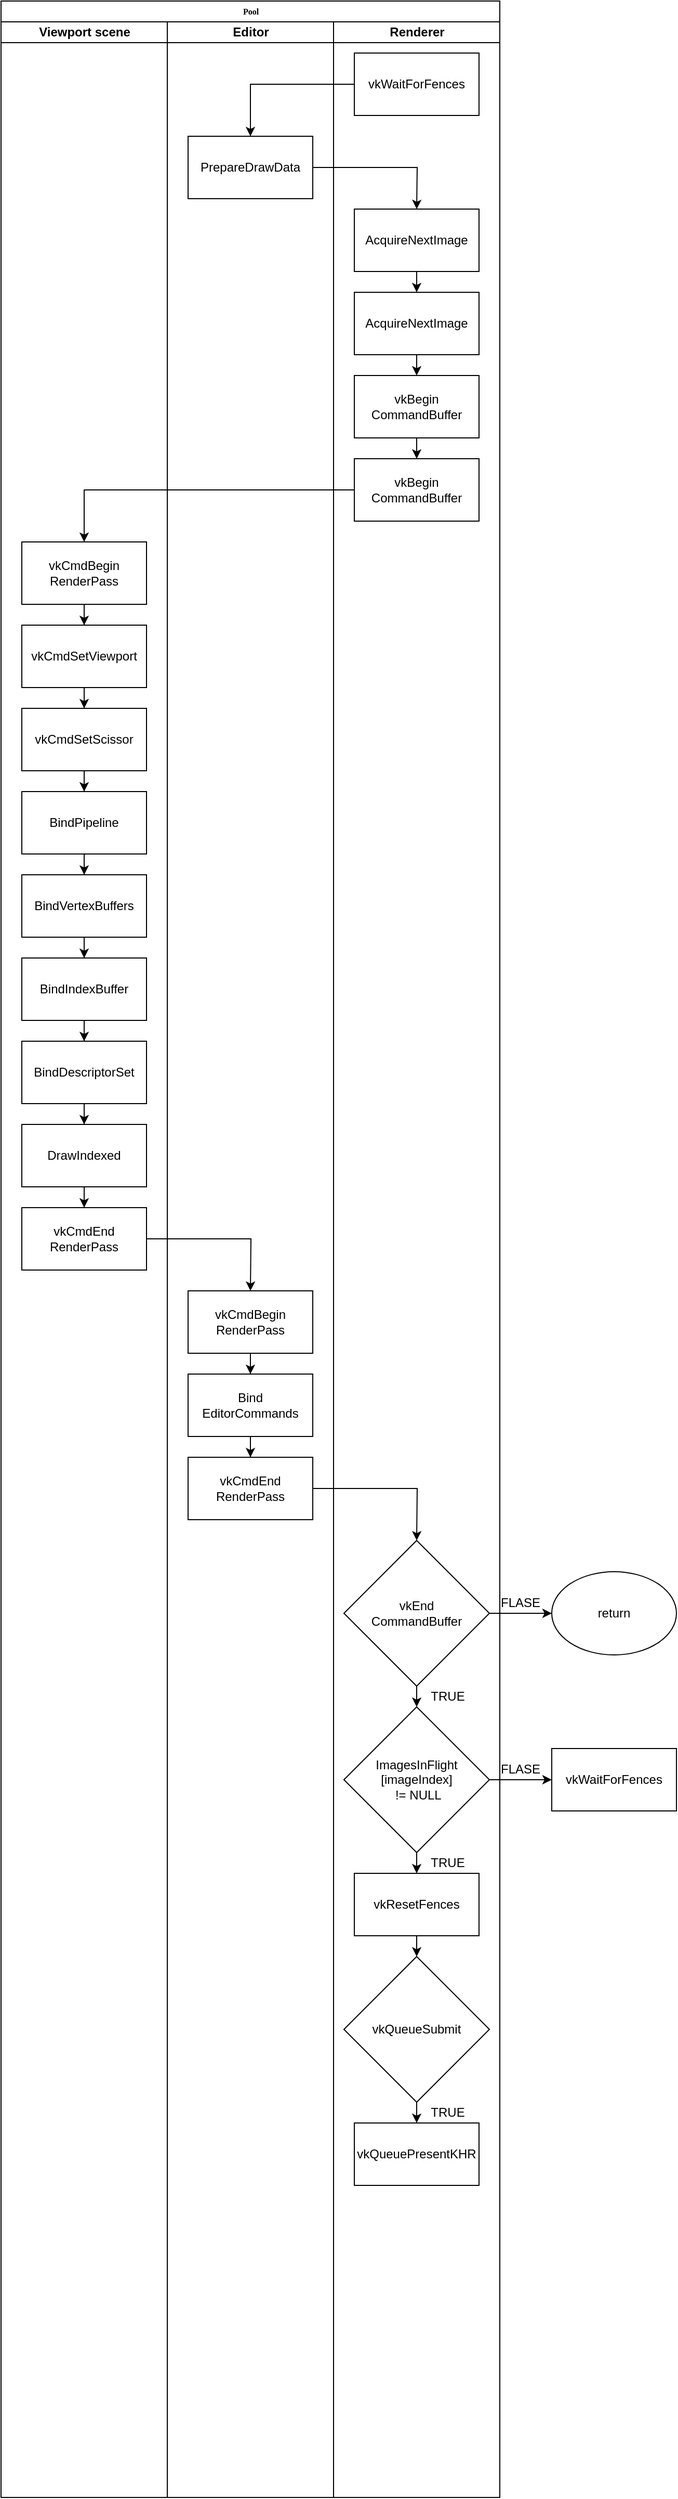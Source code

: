 <mxfile version="13.4.4" type="github">
  <diagram name="Page-1" id="74e2e168-ea6b-b213-b513-2b3c1d86103e">
    <mxGraphModel dx="1422" dy="831" grid="1" gridSize="10" guides="1" tooltips="1" connect="1" arrows="1" fold="1" page="1" pageScale="1" pageWidth="1100" pageHeight="850" background="#ffffff" math="0" shadow="0">
      <root>
        <mxCell id="0" />
        <mxCell id="1" parent="0" />
        <mxCell id="77e6c97f196da883-1" value="Pool" style="swimlane;html=1;childLayout=stackLayout;startSize=20;rounded=0;shadow=0;labelBackgroundColor=none;strokeWidth=1;fontFamily=Verdana;fontSize=8;align=center;" parent="1" vertex="1">
          <mxGeometry x="70" y="40" width="480" height="2400" as="geometry" />
        </mxCell>
        <mxCell id="77e6c97f196da883-2" value="Viewport scene" style="swimlane;html=1;startSize=20;" parent="77e6c97f196da883-1" vertex="1">
          <mxGeometry y="20" width="160" height="2380" as="geometry" />
        </mxCell>
        <mxCell id="-olnkPryjlI2RZESpc9u-22" value="" style="edgeStyle=orthogonalEdgeStyle;rounded=0;orthogonalLoop=1;jettySize=auto;html=1;" edge="1" parent="77e6c97f196da883-2" source="-olnkPryjlI2RZESpc9u-19" target="-olnkPryjlI2RZESpc9u-21">
          <mxGeometry relative="1" as="geometry" />
        </mxCell>
        <mxCell id="-olnkPryjlI2RZESpc9u-24" value="" style="edgeStyle=orthogonalEdgeStyle;rounded=0;orthogonalLoop=1;jettySize=auto;html=1;" edge="1" parent="77e6c97f196da883-2" source="-olnkPryjlI2RZESpc9u-21" target="-olnkPryjlI2RZESpc9u-23">
          <mxGeometry relative="1" as="geometry" />
        </mxCell>
        <mxCell id="-olnkPryjlI2RZESpc9u-26" value="" style="edgeStyle=orthogonalEdgeStyle;rounded=0;orthogonalLoop=1;jettySize=auto;html=1;" edge="1" parent="77e6c97f196da883-2" source="-olnkPryjlI2RZESpc9u-23" target="-olnkPryjlI2RZESpc9u-25">
          <mxGeometry relative="1" as="geometry" />
        </mxCell>
        <mxCell id="-olnkPryjlI2RZESpc9u-28" value="" style="edgeStyle=orthogonalEdgeStyle;rounded=0;orthogonalLoop=1;jettySize=auto;html=1;" edge="1" parent="77e6c97f196da883-2" source="-olnkPryjlI2RZESpc9u-25" target="-olnkPryjlI2RZESpc9u-27">
          <mxGeometry relative="1" as="geometry" />
        </mxCell>
        <mxCell id="-olnkPryjlI2RZESpc9u-30" value="" style="edgeStyle=orthogonalEdgeStyle;rounded=0;orthogonalLoop=1;jettySize=auto;html=1;" edge="1" parent="77e6c97f196da883-2" source="-olnkPryjlI2RZESpc9u-27" target="-olnkPryjlI2RZESpc9u-29">
          <mxGeometry relative="1" as="geometry" />
        </mxCell>
        <mxCell id="-olnkPryjlI2RZESpc9u-32" value="" style="edgeStyle=orthogonalEdgeStyle;rounded=0;orthogonalLoop=1;jettySize=auto;html=1;" edge="1" parent="77e6c97f196da883-2" source="-olnkPryjlI2RZESpc9u-29" target="-olnkPryjlI2RZESpc9u-31">
          <mxGeometry relative="1" as="geometry" />
        </mxCell>
        <mxCell id="-olnkPryjlI2RZESpc9u-34" value="" style="edgeStyle=orthogonalEdgeStyle;rounded=0;orthogonalLoop=1;jettySize=auto;html=1;" edge="1" parent="77e6c97f196da883-2" source="-olnkPryjlI2RZESpc9u-31" target="-olnkPryjlI2RZESpc9u-33">
          <mxGeometry relative="1" as="geometry" />
        </mxCell>
        <mxCell id="-olnkPryjlI2RZESpc9u-36" style="edgeStyle=orthogonalEdgeStyle;rounded=0;orthogonalLoop=1;jettySize=auto;html=1;entryX=0.5;entryY=0;entryDx=0;entryDy=0;" edge="1" parent="77e6c97f196da883-2" source="-olnkPryjlI2RZESpc9u-33" target="-olnkPryjlI2RZESpc9u-35">
          <mxGeometry relative="1" as="geometry" />
        </mxCell>
        <mxCell id="-olnkPryjlI2RZESpc9u-33" value="DrawIndexed" style="rounded=0;whiteSpace=wrap;html=1;" vertex="1" parent="77e6c97f196da883-2">
          <mxGeometry x="20" y="1060" width="120" height="60" as="geometry" />
        </mxCell>
        <mxCell id="-olnkPryjlI2RZESpc9u-31" value="BindDescriptorSet" style="rounded=0;whiteSpace=wrap;html=1;" vertex="1" parent="77e6c97f196da883-2">
          <mxGeometry x="20" y="980" width="120" height="60" as="geometry" />
        </mxCell>
        <mxCell id="-olnkPryjlI2RZESpc9u-29" value="BindIndexBuffer" style="rounded=0;whiteSpace=wrap;html=1;" vertex="1" parent="77e6c97f196da883-2">
          <mxGeometry x="20" y="900" width="120" height="60" as="geometry" />
        </mxCell>
        <mxCell id="-olnkPryjlI2RZESpc9u-27" value="BindVertexBuffers" style="rounded=0;whiteSpace=wrap;html=1;" vertex="1" parent="77e6c97f196da883-2">
          <mxGeometry x="20" y="820" width="120" height="60" as="geometry" />
        </mxCell>
        <mxCell id="-olnkPryjlI2RZESpc9u-25" value="BindPipeline" style="rounded=0;whiteSpace=wrap;html=1;" vertex="1" parent="77e6c97f196da883-2">
          <mxGeometry x="20" y="740" width="120" height="60" as="geometry" />
        </mxCell>
        <mxCell id="-olnkPryjlI2RZESpc9u-23" value="vkCmdSetScissor" style="rounded=0;whiteSpace=wrap;html=1;" vertex="1" parent="77e6c97f196da883-2">
          <mxGeometry x="20" y="660" width="120" height="60" as="geometry" />
        </mxCell>
        <mxCell id="-olnkPryjlI2RZESpc9u-21" value="vkCmdSetViewport" style="rounded=0;whiteSpace=wrap;html=1;" vertex="1" parent="77e6c97f196da883-2">
          <mxGeometry x="20" y="580" width="120" height="60" as="geometry" />
        </mxCell>
        <mxCell id="-olnkPryjlI2RZESpc9u-19" value="&lt;div&gt;vkCmdBegin&lt;/div&gt;&lt;div&gt;RenderPass&lt;/div&gt;" style="rounded=0;whiteSpace=wrap;html=1;" vertex="1" parent="77e6c97f196da883-2">
          <mxGeometry x="20" y="500" width="120" height="60" as="geometry" />
        </mxCell>
        <mxCell id="-olnkPryjlI2RZESpc9u-35" value="&lt;div&gt;vkCmdEnd&lt;/div&gt;&lt;div&gt;RenderPass&lt;/div&gt;" style="rounded=0;whiteSpace=wrap;html=1;" vertex="1" parent="77e6c97f196da883-2">
          <mxGeometry x="20" y="1140" width="120" height="60" as="geometry" />
        </mxCell>
        <mxCell id="77e6c97f196da883-39" style="edgeStyle=orthogonalEdgeStyle;rounded=1;html=1;labelBackgroundColor=none;startArrow=none;startFill=0;startSize=5;endArrow=classicThin;endFill=1;endSize=5;jettySize=auto;orthogonalLoop=1;strokeWidth=1;fontFamily=Verdana;fontSize=8" parent="77e6c97f196da883-1" edge="1">
          <mxGeometry relative="1" as="geometry">
            <mxPoint x="600" y="690" as="sourcePoint" />
          </mxGeometry>
        </mxCell>
        <mxCell id="77e6c97f196da883-40" style="edgeStyle=orthogonalEdgeStyle;rounded=1;html=1;labelBackgroundColor=none;startArrow=none;startFill=0;startSize=5;endArrow=classicThin;endFill=1;endSize=5;jettySize=auto;orthogonalLoop=1;strokeWidth=1;fontFamily=Verdana;fontSize=8" parent="77e6c97f196da883-1" edge="1">
          <mxGeometry relative="1" as="geometry">
            <mxPoint x="770" y="690" as="sourcePoint" />
          </mxGeometry>
        </mxCell>
        <mxCell id="107ba76e4e335f99-1" style="edgeStyle=orthogonalEdgeStyle;rounded=1;html=1;labelBackgroundColor=none;startArrow=none;startFill=0;startSize=5;endArrow=classicThin;endFill=1;endSize=5;jettySize=auto;orthogonalLoop=1;strokeWidth=1;fontFamily=Verdana;fontSize=8" parent="77e6c97f196da883-1" edge="1">
          <mxGeometry relative="1" as="geometry">
            <mxPoint x="610" y="450" as="sourcePoint" />
          </mxGeometry>
        </mxCell>
        <mxCell id="107ba76e4e335f99-2" style="edgeStyle=orthogonalEdgeStyle;rounded=1;html=1;labelBackgroundColor=none;startArrow=none;startFill=0;startSize=5;endArrow=classicThin;endFill=1;endSize=5;jettySize=auto;orthogonalLoop=1;strokeWidth=1;fontFamily=Verdana;fontSize=8" parent="77e6c97f196da883-1" edge="1">
          <mxGeometry relative="1" as="geometry">
            <Array as="points">
              <mxPoint x="660" y="610" />
              <mxPoint x="660" y="550" />
              <mxPoint x="400" y="550" />
            </Array>
            <mxPoint x="670" y="610" as="sourcePoint" />
          </mxGeometry>
        </mxCell>
        <mxCell id="107ba76e4e335f99-3" style="edgeStyle=orthogonalEdgeStyle;rounded=1;html=1;labelBackgroundColor=none;startArrow=none;startFill=0;startSize=5;endArrow=classicThin;endFill=1;endSize=5;jettySize=auto;orthogonalLoop=1;strokeColor=#000000;strokeWidth=1;fontFamily=Verdana;fontSize=8;fontColor=#000000;" parent="77e6c97f196da883-1" edge="1">
          <mxGeometry relative="1" as="geometry">
            <mxPoint x="670" y="610" as="sourcePoint" />
          </mxGeometry>
        </mxCell>
        <mxCell id="107ba76e4e335f99-5" style="edgeStyle=orthogonalEdgeStyle;rounded=1;html=1;labelBackgroundColor=none;startArrow=none;startFill=0;startSize=5;endArrow=classicThin;endFill=1;endSize=5;jettySize=auto;orthogonalLoop=1;strokeWidth=1;fontFamily=Verdana;fontSize=8" parent="77e6c97f196da883-1" edge="1">
          <mxGeometry relative="1" as="geometry">
            <Array as="points">
              <mxPoint x="80" y="650" />
              <mxPoint x="490" y="650" />
              <mxPoint x="490" y="610" />
            </Array>
            <mxPoint x="510" y="610" as="targetPoint" />
          </mxGeometry>
        </mxCell>
        <mxCell id="107ba76e4e335f99-6" style="edgeStyle=orthogonalEdgeStyle;rounded=1;html=1;labelBackgroundColor=none;startArrow=none;startFill=0;startSize=5;endArrow=classicThin;endFill=1;endSize=5;jettySize=auto;orthogonalLoop=1;strokeWidth=1;fontFamily=Verdana;fontSize=8" parent="77e6c97f196da883-1" edge="1">
          <mxGeometry relative="1" as="geometry">
            <mxPoint x="510" y="610" as="targetPoint" />
          </mxGeometry>
        </mxCell>
        <mxCell id="77e6c97f196da883-3" value="Editor" style="swimlane;html=1;startSize=20;" parent="77e6c97f196da883-1" vertex="1">
          <mxGeometry x="160" y="20" width="160" height="2380" as="geometry" />
        </mxCell>
        <mxCell id="-olnkPryjlI2RZESpc9u-40" value="" style="edgeStyle=orthogonalEdgeStyle;rounded=0;orthogonalLoop=1;jettySize=auto;html=1;" edge="1" parent="77e6c97f196da883-3" source="-olnkPryjlI2RZESpc9u-38" target="-olnkPryjlI2RZESpc9u-39">
          <mxGeometry relative="1" as="geometry" />
        </mxCell>
        <mxCell id="-olnkPryjlI2RZESpc9u-42" value="" style="edgeStyle=orthogonalEdgeStyle;rounded=0;orthogonalLoop=1;jettySize=auto;html=1;" edge="1" parent="77e6c97f196da883-3" source="-olnkPryjlI2RZESpc9u-39" target="-olnkPryjlI2RZESpc9u-41">
          <mxGeometry relative="1" as="geometry" />
        </mxCell>
        <mxCell id="-olnkPryjlI2RZESpc9u-39" value="&lt;div&gt;Bind&lt;/div&gt;&lt;div&gt;EditorCommands&lt;/div&gt;" style="rounded=0;whiteSpace=wrap;html=1;" vertex="1" parent="77e6c97f196da883-3">
          <mxGeometry x="20" y="1300" width="120" height="60" as="geometry" />
        </mxCell>
        <mxCell id="-olnkPryjlI2RZESpc9u-38" value="&lt;div&gt;vkCmdBegin&lt;/div&gt;&lt;div&gt;RenderPass&lt;/div&gt;" style="rounded=0;whiteSpace=wrap;html=1;" vertex="1" parent="77e6c97f196da883-3">
          <mxGeometry x="20" y="1220" width="120" height="60" as="geometry" />
        </mxCell>
        <mxCell id="-olnkPryjlI2RZESpc9u-8" value="PrepareDrawData" style="rounded=0;whiteSpace=wrap;html=1;" vertex="1" parent="77e6c97f196da883-3">
          <mxGeometry x="20" y="110" width="120" height="60" as="geometry" />
        </mxCell>
        <mxCell id="-olnkPryjlI2RZESpc9u-41" value="&lt;div&gt;vkCmdEnd&lt;/div&gt;&lt;div&gt;RenderPass&lt;br&gt;&lt;/div&gt;" style="rounded=0;whiteSpace=wrap;html=1;" vertex="1" parent="77e6c97f196da883-3">
          <mxGeometry x="20" y="1380" width="120" height="60" as="geometry" />
        </mxCell>
        <mxCell id="-olnkPryjlI2RZESpc9u-4" value="Renderer" style="swimlane;html=1;startSize=20;" vertex="1" parent="77e6c97f196da883-1">
          <mxGeometry x="320" y="20" width="160" height="2380" as="geometry" />
        </mxCell>
        <mxCell id="-olnkPryjlI2RZESpc9u-60" value="vkQueuePresentKHR" style="rounded=0;whiteSpace=wrap;html=1;" vertex="1" parent="-olnkPryjlI2RZESpc9u-4">
          <mxGeometry x="20" y="2020" width="120" height="60" as="geometry" />
        </mxCell>
        <mxCell id="-olnkPryjlI2RZESpc9u-61" style="edgeStyle=orthogonalEdgeStyle;rounded=0;orthogonalLoop=1;jettySize=auto;html=1;exitX=0.5;exitY=1;exitDx=0;exitDy=0;entryX=0.5;entryY=0;entryDx=0;entryDy=0;" edge="1" parent="-olnkPryjlI2RZESpc9u-4" source="-olnkPryjlI2RZESpc9u-59" target="-olnkPryjlI2RZESpc9u-60">
          <mxGeometry relative="1" as="geometry" />
        </mxCell>
        <mxCell id="-olnkPryjlI2RZESpc9u-59" value="vkQueueSubmit" style="rhombus;whiteSpace=wrap;html=1;" vertex="1" parent="-olnkPryjlI2RZESpc9u-4">
          <mxGeometry x="10" y="1860" width="140" height="140" as="geometry" />
        </mxCell>
        <mxCell id="-olnkPryjlI2RZESpc9u-56" value="vkResetFences" style="rounded=0;whiteSpace=wrap;html=1;" vertex="1" parent="-olnkPryjlI2RZESpc9u-4">
          <mxGeometry x="20" y="1780" width="120" height="60" as="geometry" />
        </mxCell>
        <mxCell id="-olnkPryjlI2RZESpc9u-52" value="&lt;div&gt;ImagesInFlight&lt;/div&gt;&lt;div&gt;[imageIndex]&lt;/div&gt;&amp;nbsp;!= NULL" style="rhombus;whiteSpace=wrap;html=1;" vertex="1" parent="-olnkPryjlI2RZESpc9u-4">
          <mxGeometry x="10" y="1620" width="140" height="140" as="geometry" />
        </mxCell>
        <mxCell id="-olnkPryjlI2RZESpc9u-14" value="AcquireNextImage" style="rounded=0;whiteSpace=wrap;html=1;" vertex="1" parent="-olnkPryjlI2RZESpc9u-4">
          <mxGeometry x="20" y="260" width="120" height="60" as="geometry" />
        </mxCell>
        <mxCell id="-olnkPryjlI2RZESpc9u-6" value="vkWaitForFences" style="rounded=0;whiteSpace=wrap;html=1;" vertex="1" parent="-olnkPryjlI2RZESpc9u-4">
          <mxGeometry x="20" y="30" width="120" height="60" as="geometry" />
        </mxCell>
        <mxCell id="-olnkPryjlI2RZESpc9u-12" value="AcquireNextImage" style="rounded=0;whiteSpace=wrap;html=1;" vertex="1" parent="-olnkPryjlI2RZESpc9u-4">
          <mxGeometry x="20" y="180" width="120" height="60" as="geometry" />
        </mxCell>
        <mxCell id="-olnkPryjlI2RZESpc9u-17" value="" style="edgeStyle=orthogonalEdgeStyle;rounded=0;orthogonalLoop=1;jettySize=auto;html=1;" edge="1" parent="-olnkPryjlI2RZESpc9u-4" source="-olnkPryjlI2RZESpc9u-16" target="2">
          <mxGeometry relative="1" as="geometry" />
        </mxCell>
        <mxCell id="-olnkPryjlI2RZESpc9u-16" value="&lt;div&gt;vkBegin&lt;/div&gt;&lt;div&gt;CommandBuffer&lt;/div&gt;" style="rounded=0;whiteSpace=wrap;html=1;" vertex="1" parent="-olnkPryjlI2RZESpc9u-4">
          <mxGeometry x="20" y="340" width="120" height="60" as="geometry" />
        </mxCell>
        <mxCell id="2" value="&lt;div&gt;vkBegin&lt;/div&gt;&lt;div&gt;CommandBuffer&lt;/div&gt;" style="rounded=0;whiteSpace=wrap;html=1;" vertex="1" parent="-olnkPryjlI2RZESpc9u-4">
          <mxGeometry x="20" y="420" width="120" height="60" as="geometry" />
        </mxCell>
        <mxCell id="-olnkPryjlI2RZESpc9u-45" value="&lt;div&gt;vkEnd&lt;/div&gt;&lt;div&gt;CommandBuffer&lt;br&gt;&lt;/div&gt;" style="rhombus;whiteSpace=wrap;html=1;" vertex="1" parent="-olnkPryjlI2RZESpc9u-4">
          <mxGeometry x="10" y="1460" width="140" height="140" as="geometry" />
        </mxCell>
        <mxCell id="-olnkPryjlI2RZESpc9u-66" value="TRUE" style="text;html=1;strokeColor=none;fillColor=none;align=center;verticalAlign=middle;whiteSpace=wrap;rounded=0;rotation=0;" vertex="1" parent="-olnkPryjlI2RZESpc9u-4">
          <mxGeometry x="90" y="2000" width="40" height="20" as="geometry" />
        </mxCell>
        <mxCell id="-olnkPryjlI2RZESpc9u-65" value="TRUE" style="text;html=1;strokeColor=none;fillColor=none;align=center;verticalAlign=middle;whiteSpace=wrap;rounded=0;rotation=0;" vertex="1" parent="-olnkPryjlI2RZESpc9u-4">
          <mxGeometry x="90" y="1760" width="40" height="20" as="geometry" />
        </mxCell>
        <mxCell id="-olnkPryjlI2RZESpc9u-63" value="TRUE" style="text;html=1;strokeColor=none;fillColor=none;align=center;verticalAlign=middle;whiteSpace=wrap;rounded=0;rotation=0;" vertex="1" parent="-olnkPryjlI2RZESpc9u-4">
          <mxGeometry x="90" y="1600" width="40" height="20" as="geometry" />
        </mxCell>
        <mxCell id="-olnkPryjlI2RZESpc9u-9" style="edgeStyle=orthogonalEdgeStyle;rounded=0;orthogonalLoop=1;jettySize=auto;html=1;entryX=0.5;entryY=0;entryDx=0;entryDy=0;" edge="1" parent="77e6c97f196da883-1" source="-olnkPryjlI2RZESpc9u-6" target="-olnkPryjlI2RZESpc9u-8">
          <mxGeometry relative="1" as="geometry" />
        </mxCell>
        <mxCell id="-olnkPryjlI2RZESpc9u-10" style="edgeStyle=orthogonalEdgeStyle;rounded=0;orthogonalLoop=1;jettySize=auto;html=1;entryX=0.5;entryY=0;entryDx=0;entryDy=0;" edge="1" parent="77e6c97f196da883-1" source="-olnkPryjlI2RZESpc9u-8">
          <mxGeometry relative="1" as="geometry">
            <mxPoint x="400" y="200" as="targetPoint" />
          </mxGeometry>
        </mxCell>
        <mxCell id="-olnkPryjlI2RZESpc9u-20" value="" style="edgeStyle=orthogonalEdgeStyle;rounded=0;orthogonalLoop=1;jettySize=auto;html=1;" edge="1" parent="77e6c97f196da883-1" source="2" target="-olnkPryjlI2RZESpc9u-19">
          <mxGeometry relative="1" as="geometry" />
        </mxCell>
        <mxCell id="-olnkPryjlI2RZESpc9u-43" style="edgeStyle=orthogonalEdgeStyle;rounded=0;orthogonalLoop=1;jettySize=auto;html=1;" edge="1" parent="77e6c97f196da883-1" source="-olnkPryjlI2RZESpc9u-41">
          <mxGeometry relative="1" as="geometry">
            <mxPoint x="400" y="1480" as="targetPoint" />
          </mxGeometry>
        </mxCell>
        <mxCell id="-olnkPryjlI2RZESpc9u-13" style="edgeStyle=orthogonalEdgeStyle;rounded=0;orthogonalLoop=1;jettySize=auto;html=1;" edge="1" parent="1" source="-olnkPryjlI2RZESpc9u-12">
          <mxGeometry relative="1" as="geometry">
            <mxPoint x="470" y="320" as="targetPoint" />
          </mxGeometry>
        </mxCell>
        <mxCell id="-olnkPryjlI2RZESpc9u-15" style="edgeStyle=orthogonalEdgeStyle;rounded=0;orthogonalLoop=1;jettySize=auto;html=1;" edge="1" parent="1" source="-olnkPryjlI2RZESpc9u-14">
          <mxGeometry relative="1" as="geometry">
            <mxPoint x="470" y="400" as="targetPoint" />
          </mxGeometry>
        </mxCell>
        <mxCell id="-olnkPryjlI2RZESpc9u-37" style="edgeStyle=orthogonalEdgeStyle;rounded=0;orthogonalLoop=1;jettySize=auto;html=1;" edge="1" parent="1" source="-olnkPryjlI2RZESpc9u-35">
          <mxGeometry relative="1" as="geometry">
            <mxPoint x="310" y="1280" as="targetPoint" />
          </mxGeometry>
        </mxCell>
        <mxCell id="-olnkPryjlI2RZESpc9u-48" value="return" style="ellipse;whiteSpace=wrap;html=1;" vertex="1" parent="1">
          <mxGeometry x="600" y="1550" width="120" height="80" as="geometry" />
        </mxCell>
        <mxCell id="-olnkPryjlI2RZESpc9u-49" style="edgeStyle=orthogonalEdgeStyle;rounded=0;orthogonalLoop=1;jettySize=auto;html=1;entryX=0;entryY=0.5;entryDx=0;entryDy=0;" edge="1" parent="1" source="-olnkPryjlI2RZESpc9u-45" target="-olnkPryjlI2RZESpc9u-48">
          <mxGeometry relative="1" as="geometry" />
        </mxCell>
        <mxCell id="-olnkPryjlI2RZESpc9u-50" style="edgeStyle=orthogonalEdgeStyle;rounded=0;orthogonalLoop=1;jettySize=auto;html=1;" edge="1" parent="1" source="-olnkPryjlI2RZESpc9u-45">
          <mxGeometry relative="1" as="geometry">
            <mxPoint x="470" y="1680" as="targetPoint" />
          </mxGeometry>
        </mxCell>
        <mxCell id="-olnkPryjlI2RZESpc9u-53" style="edgeStyle=orthogonalEdgeStyle;rounded=0;orthogonalLoop=1;jettySize=auto;html=1;" edge="1" parent="1" source="-olnkPryjlI2RZESpc9u-52">
          <mxGeometry relative="1" as="geometry">
            <mxPoint x="600" y="1750" as="targetPoint" />
          </mxGeometry>
        </mxCell>
        <mxCell id="-olnkPryjlI2RZESpc9u-54" value="vkWaitForFences" style="rounded=0;whiteSpace=wrap;html=1;" vertex="1" parent="1">
          <mxGeometry x="600" y="1720" width="120" height="60" as="geometry" />
        </mxCell>
        <mxCell id="-olnkPryjlI2RZESpc9u-55" style="edgeStyle=orthogonalEdgeStyle;rounded=0;orthogonalLoop=1;jettySize=auto;html=1;" edge="1" parent="1" source="-olnkPryjlI2RZESpc9u-52">
          <mxGeometry relative="1" as="geometry">
            <mxPoint x="470" y="1840" as="targetPoint" />
          </mxGeometry>
        </mxCell>
        <mxCell id="-olnkPryjlI2RZESpc9u-57" style="edgeStyle=orthogonalEdgeStyle;rounded=0;orthogonalLoop=1;jettySize=auto;html=1;" edge="1" parent="1" source="-olnkPryjlI2RZESpc9u-56">
          <mxGeometry relative="1" as="geometry">
            <mxPoint x="470" y="1920" as="targetPoint" />
          </mxGeometry>
        </mxCell>
        <mxCell id="-olnkPryjlI2RZESpc9u-62" value="FLASE" style="text;html=1;strokeColor=none;fillColor=none;align=center;verticalAlign=middle;whiteSpace=wrap;rounded=0;rotation=0;" vertex="1" parent="1">
          <mxGeometry x="550" y="1570" width="40" height="20" as="geometry" />
        </mxCell>
        <mxCell id="-olnkPryjlI2RZESpc9u-64" value="FLASE" style="text;html=1;strokeColor=none;fillColor=none;align=center;verticalAlign=middle;whiteSpace=wrap;rounded=0;rotation=0;" vertex="1" parent="1">
          <mxGeometry x="550" y="1730" width="40" height="20" as="geometry" />
        </mxCell>
      </root>
    </mxGraphModel>
  </diagram>
</mxfile>
